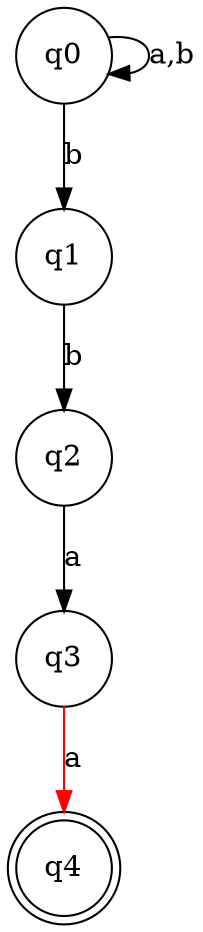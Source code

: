 // projekt
digraph {
	db0 [label=q0 shape=circle]
	db1 [label=q1 shape=circle]
	db2 [label=q2 shape=circle]
	db3 [label=q3 shape=circle]
	db4 [label=q4 shape=doublecircle]
	db0 -> db1 [label=b]
	db1 -> db2 [label=b]
	db2 -> db3 [label=a]
	db3 -> db4 [label=a, color=red]
	db0 -> db0 [label="a,b"]
}
